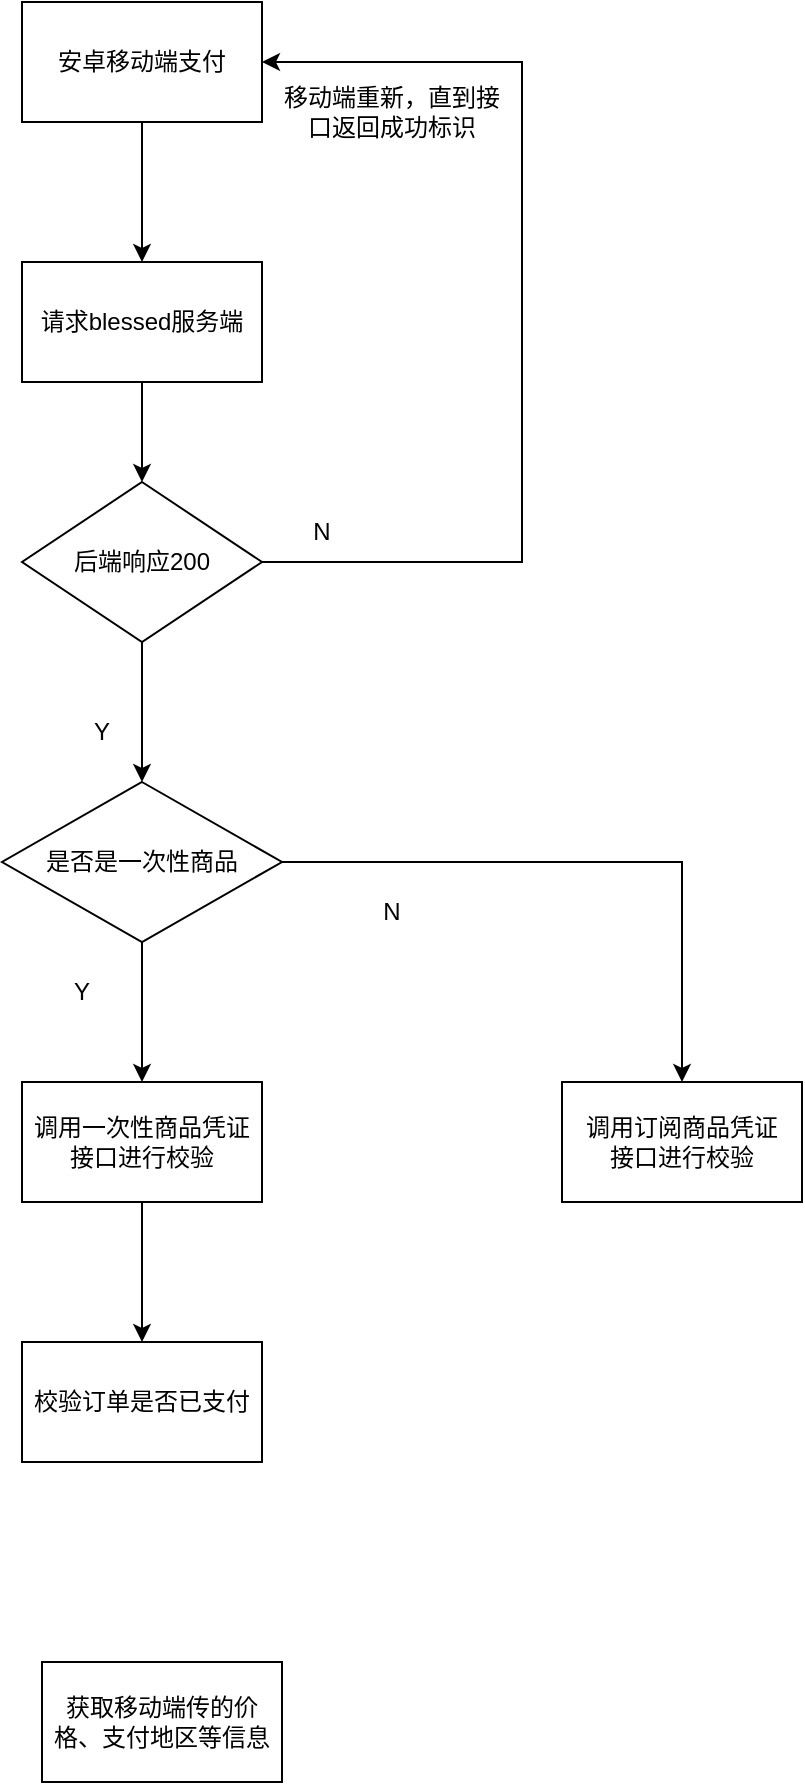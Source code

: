 <mxfile version="21.0.2" type="github">
  <diagram name="第 1 页" id="8EH3WvseS1vLsNVgpoKh">
    <mxGraphModel dx="1674" dy="764" grid="1" gridSize="10" guides="1" tooltips="1" connect="1" arrows="1" fold="1" page="1" pageScale="1" pageWidth="2339" pageHeight="3300" math="0" shadow="0">
      <root>
        <mxCell id="0" />
        <mxCell id="1" parent="0" />
        <mxCell id="cipVil2R9AzAlvh0oZg6-15" style="edgeStyle=orthogonalEdgeStyle;rounded=0;orthogonalLoop=1;jettySize=auto;html=1;entryX=0.5;entryY=0;entryDx=0;entryDy=0;" edge="1" parent="1" source="cipVil2R9AzAlvh0oZg6-1" target="cipVil2R9AzAlvh0oZg6-6">
          <mxGeometry relative="1" as="geometry">
            <mxPoint x="570" y="250" as="targetPoint" />
          </mxGeometry>
        </mxCell>
        <mxCell id="cipVil2R9AzAlvh0oZg6-1" value="安卓移动端支付" style="rounded=0;whiteSpace=wrap;html=1;" vertex="1" parent="1">
          <mxGeometry x="510" y="130" width="120" height="60" as="geometry" />
        </mxCell>
        <mxCell id="cipVil2R9AzAlvh0oZg6-16" style="edgeStyle=orthogonalEdgeStyle;rounded=0;orthogonalLoop=1;jettySize=auto;html=1;entryX=0.5;entryY=0;entryDx=0;entryDy=0;" edge="1" parent="1" source="cipVil2R9AzAlvh0oZg6-6" target="cipVil2R9AzAlvh0oZg6-9">
          <mxGeometry relative="1" as="geometry">
            <mxPoint x="570" y="360" as="targetPoint" />
          </mxGeometry>
        </mxCell>
        <mxCell id="cipVil2R9AzAlvh0oZg6-6" value="请求blessed服务端" style="rounded=0;whiteSpace=wrap;html=1;" vertex="1" parent="1">
          <mxGeometry x="510" y="260" width="120" height="60" as="geometry" />
        </mxCell>
        <mxCell id="cipVil2R9AzAlvh0oZg6-12" value="" style="edgeStyle=orthogonalEdgeStyle;rounded=0;orthogonalLoop=1;jettySize=auto;html=1;" edge="1" parent="1" source="cipVil2R9AzAlvh0oZg6-9">
          <mxGeometry relative="1" as="geometry">
            <mxPoint x="570" y="520" as="targetPoint" />
          </mxGeometry>
        </mxCell>
        <mxCell id="cipVil2R9AzAlvh0oZg6-14" style="edgeStyle=orthogonalEdgeStyle;rounded=0;orthogonalLoop=1;jettySize=auto;html=1;entryX=1;entryY=0.5;entryDx=0;entryDy=0;" edge="1" parent="1" source="cipVil2R9AzAlvh0oZg6-9" target="cipVil2R9AzAlvh0oZg6-1">
          <mxGeometry relative="1" as="geometry">
            <mxPoint x="640" y="160" as="targetPoint" />
            <Array as="points">
              <mxPoint x="760" y="410" />
              <mxPoint x="760" y="160" />
            </Array>
          </mxGeometry>
        </mxCell>
        <mxCell id="cipVil2R9AzAlvh0oZg6-9" value="后端响应200" style="rhombus;whiteSpace=wrap;html=1;" vertex="1" parent="1">
          <mxGeometry x="510" y="370" width="120" height="80" as="geometry" />
        </mxCell>
        <mxCell id="cipVil2R9AzAlvh0oZg6-13" value="Y" style="text;html=1;strokeColor=none;fillColor=none;align=center;verticalAlign=middle;whiteSpace=wrap;rounded=0;" vertex="1" parent="1">
          <mxGeometry x="520" y="480" width="60" height="30" as="geometry" />
        </mxCell>
        <mxCell id="cipVil2R9AzAlvh0oZg6-17" value="N" style="text;html=1;strokeColor=none;fillColor=none;align=center;verticalAlign=middle;whiteSpace=wrap;rounded=0;" vertex="1" parent="1">
          <mxGeometry x="630" y="380" width="60" height="30" as="geometry" />
        </mxCell>
        <mxCell id="cipVil2R9AzAlvh0oZg6-20" value="移动端重新，直到接口返回成功标识" style="text;html=1;strokeColor=none;fillColor=none;align=center;verticalAlign=middle;whiteSpace=wrap;rounded=0;" vertex="1" parent="1">
          <mxGeometry x="640" y="170" width="110" height="30" as="geometry" />
        </mxCell>
        <mxCell id="cipVil2R9AzAlvh0oZg6-22" style="edgeStyle=orthogonalEdgeStyle;rounded=0;orthogonalLoop=1;jettySize=auto;html=1;" edge="1" parent="1" source="cipVil2R9AzAlvh0oZg6-21">
          <mxGeometry relative="1" as="geometry">
            <mxPoint x="570" y="670" as="targetPoint" />
          </mxGeometry>
        </mxCell>
        <mxCell id="cipVil2R9AzAlvh0oZg6-25" style="edgeStyle=orthogonalEdgeStyle;rounded=0;orthogonalLoop=1;jettySize=auto;html=1;" edge="1" parent="1" source="cipVil2R9AzAlvh0oZg6-21">
          <mxGeometry relative="1" as="geometry">
            <mxPoint x="840" y="670" as="targetPoint" />
            <Array as="points">
              <mxPoint x="840" y="560" />
            </Array>
          </mxGeometry>
        </mxCell>
        <mxCell id="cipVil2R9AzAlvh0oZg6-21" value="是否是一次性商品" style="rhombus;whiteSpace=wrap;html=1;" vertex="1" parent="1">
          <mxGeometry x="500" y="520" width="140" height="80" as="geometry" />
        </mxCell>
        <mxCell id="cipVil2R9AzAlvh0oZg6-23" value="Y" style="text;html=1;strokeColor=none;fillColor=none;align=center;verticalAlign=middle;whiteSpace=wrap;rounded=0;" vertex="1" parent="1">
          <mxGeometry x="510" y="610" width="60" height="30" as="geometry" />
        </mxCell>
        <mxCell id="cipVil2R9AzAlvh0oZg6-30" style="edgeStyle=orthogonalEdgeStyle;rounded=0;orthogonalLoop=1;jettySize=auto;html=1;entryX=0.5;entryY=0;entryDx=0;entryDy=0;" edge="1" parent="1" source="cipVil2R9AzAlvh0oZg6-24" target="cipVil2R9AzAlvh0oZg6-29">
          <mxGeometry relative="1" as="geometry" />
        </mxCell>
        <mxCell id="cipVil2R9AzAlvh0oZg6-24" value="调用一次性商品凭证&lt;br&gt;接口进行校验" style="rounded=0;whiteSpace=wrap;html=1;" vertex="1" parent="1">
          <mxGeometry x="510" y="670" width="120" height="60" as="geometry" />
        </mxCell>
        <mxCell id="cipVil2R9AzAlvh0oZg6-27" value="调用订阅商品凭证&lt;br&gt;接口进行校验" style="rounded=0;whiteSpace=wrap;html=1;" vertex="1" parent="1">
          <mxGeometry x="780" y="670" width="120" height="60" as="geometry" />
        </mxCell>
        <mxCell id="cipVil2R9AzAlvh0oZg6-28" value="N" style="text;html=1;strokeColor=none;fillColor=none;align=center;verticalAlign=middle;whiteSpace=wrap;rounded=0;" vertex="1" parent="1">
          <mxGeometry x="665" y="570" width="60" height="30" as="geometry" />
        </mxCell>
        <mxCell id="cipVil2R9AzAlvh0oZg6-29" value="校验订单是否已支付" style="rounded=0;whiteSpace=wrap;html=1;" vertex="1" parent="1">
          <mxGeometry x="510" y="800" width="120" height="60" as="geometry" />
        </mxCell>
        <mxCell id="cipVil2R9AzAlvh0oZg6-33" value="获取移动端传的价格、支付地区等信息" style="rounded=0;whiteSpace=wrap;html=1;" vertex="1" parent="1">
          <mxGeometry x="520" y="960" width="120" height="60" as="geometry" />
        </mxCell>
      </root>
    </mxGraphModel>
  </diagram>
</mxfile>

